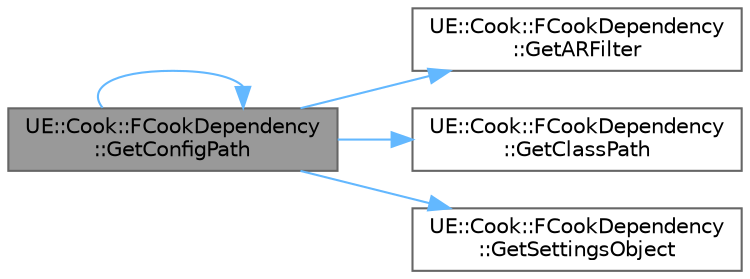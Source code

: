 digraph "UE::Cook::FCookDependency::GetConfigPath"
{
 // INTERACTIVE_SVG=YES
 // LATEX_PDF_SIZE
  bgcolor="transparent";
  edge [fontname=Helvetica,fontsize=10,labelfontname=Helvetica,labelfontsize=10];
  node [fontname=Helvetica,fontsize=10,shape=box,height=0.2,width=0.4];
  rankdir="LR";
  Node1 [id="Node000001",label="UE::Cook::FCookDependency\l::GetConfigPath",height=0.2,width=0.4,color="gray40", fillcolor="grey60", style="filled", fontcolor="black",tooltip="Returns the full path of the config access (e.g."];
  Node1 -> Node2 [id="edge1_Node000001_Node000002",color="steelblue1",style="solid",tooltip=" "];
  Node2 [id="Node000002",label="UE::Cook::FCookDependency\l::GetARFilter",height=0.2,width=0.4,color="grey40", fillcolor="white", style="filled",URL="$d4/d80/classUE_1_1Cook_1_1FCookDependency.html#aff690f7131e6f94ef9f6e4151c74c67f",tooltip="Returns the FARFilter if GetType() == AssetRegistryQuery, else nullptr."];
  Node1 -> Node3 [id="edge2_Node000001_Node000003",color="steelblue1",style="solid",tooltip=" "];
  Node3 [id="Node000003",label="UE::Cook::FCookDependency\l::GetClassPath",height=0.2,width=0.4,color="grey40", fillcolor="white", style="filled",URL="$d4/d80/classUE_1_1Cook_1_1FCookDependency.html#acd71b96885332eb2e39c2d6aa0049c19",tooltip="Returns the classpath if GetType() == NativeClass, else empty string."];
  Node1 -> Node1 [id="edge3_Node000001_Node000001",color="steelblue1",style="solid",tooltip=" "];
  Node1 -> Node4 [id="edge4_Node000001_Node000004",color="steelblue1",style="solid",tooltip=" "];
  Node4 [id="Node000004",label="UE::Cook::FCookDependency\l::GetSettingsObject",height=0.2,width=0.4,color="grey40", fillcolor="white", style="filled",URL="$d4/d80/classUE_1_1Cook_1_1FCookDependency.html#a834533f318a1b4f7d9a94326467588f7",tooltip="Returns the SettingsObject pointer if GetType() == SettingsObject, else nullptr."];
}
